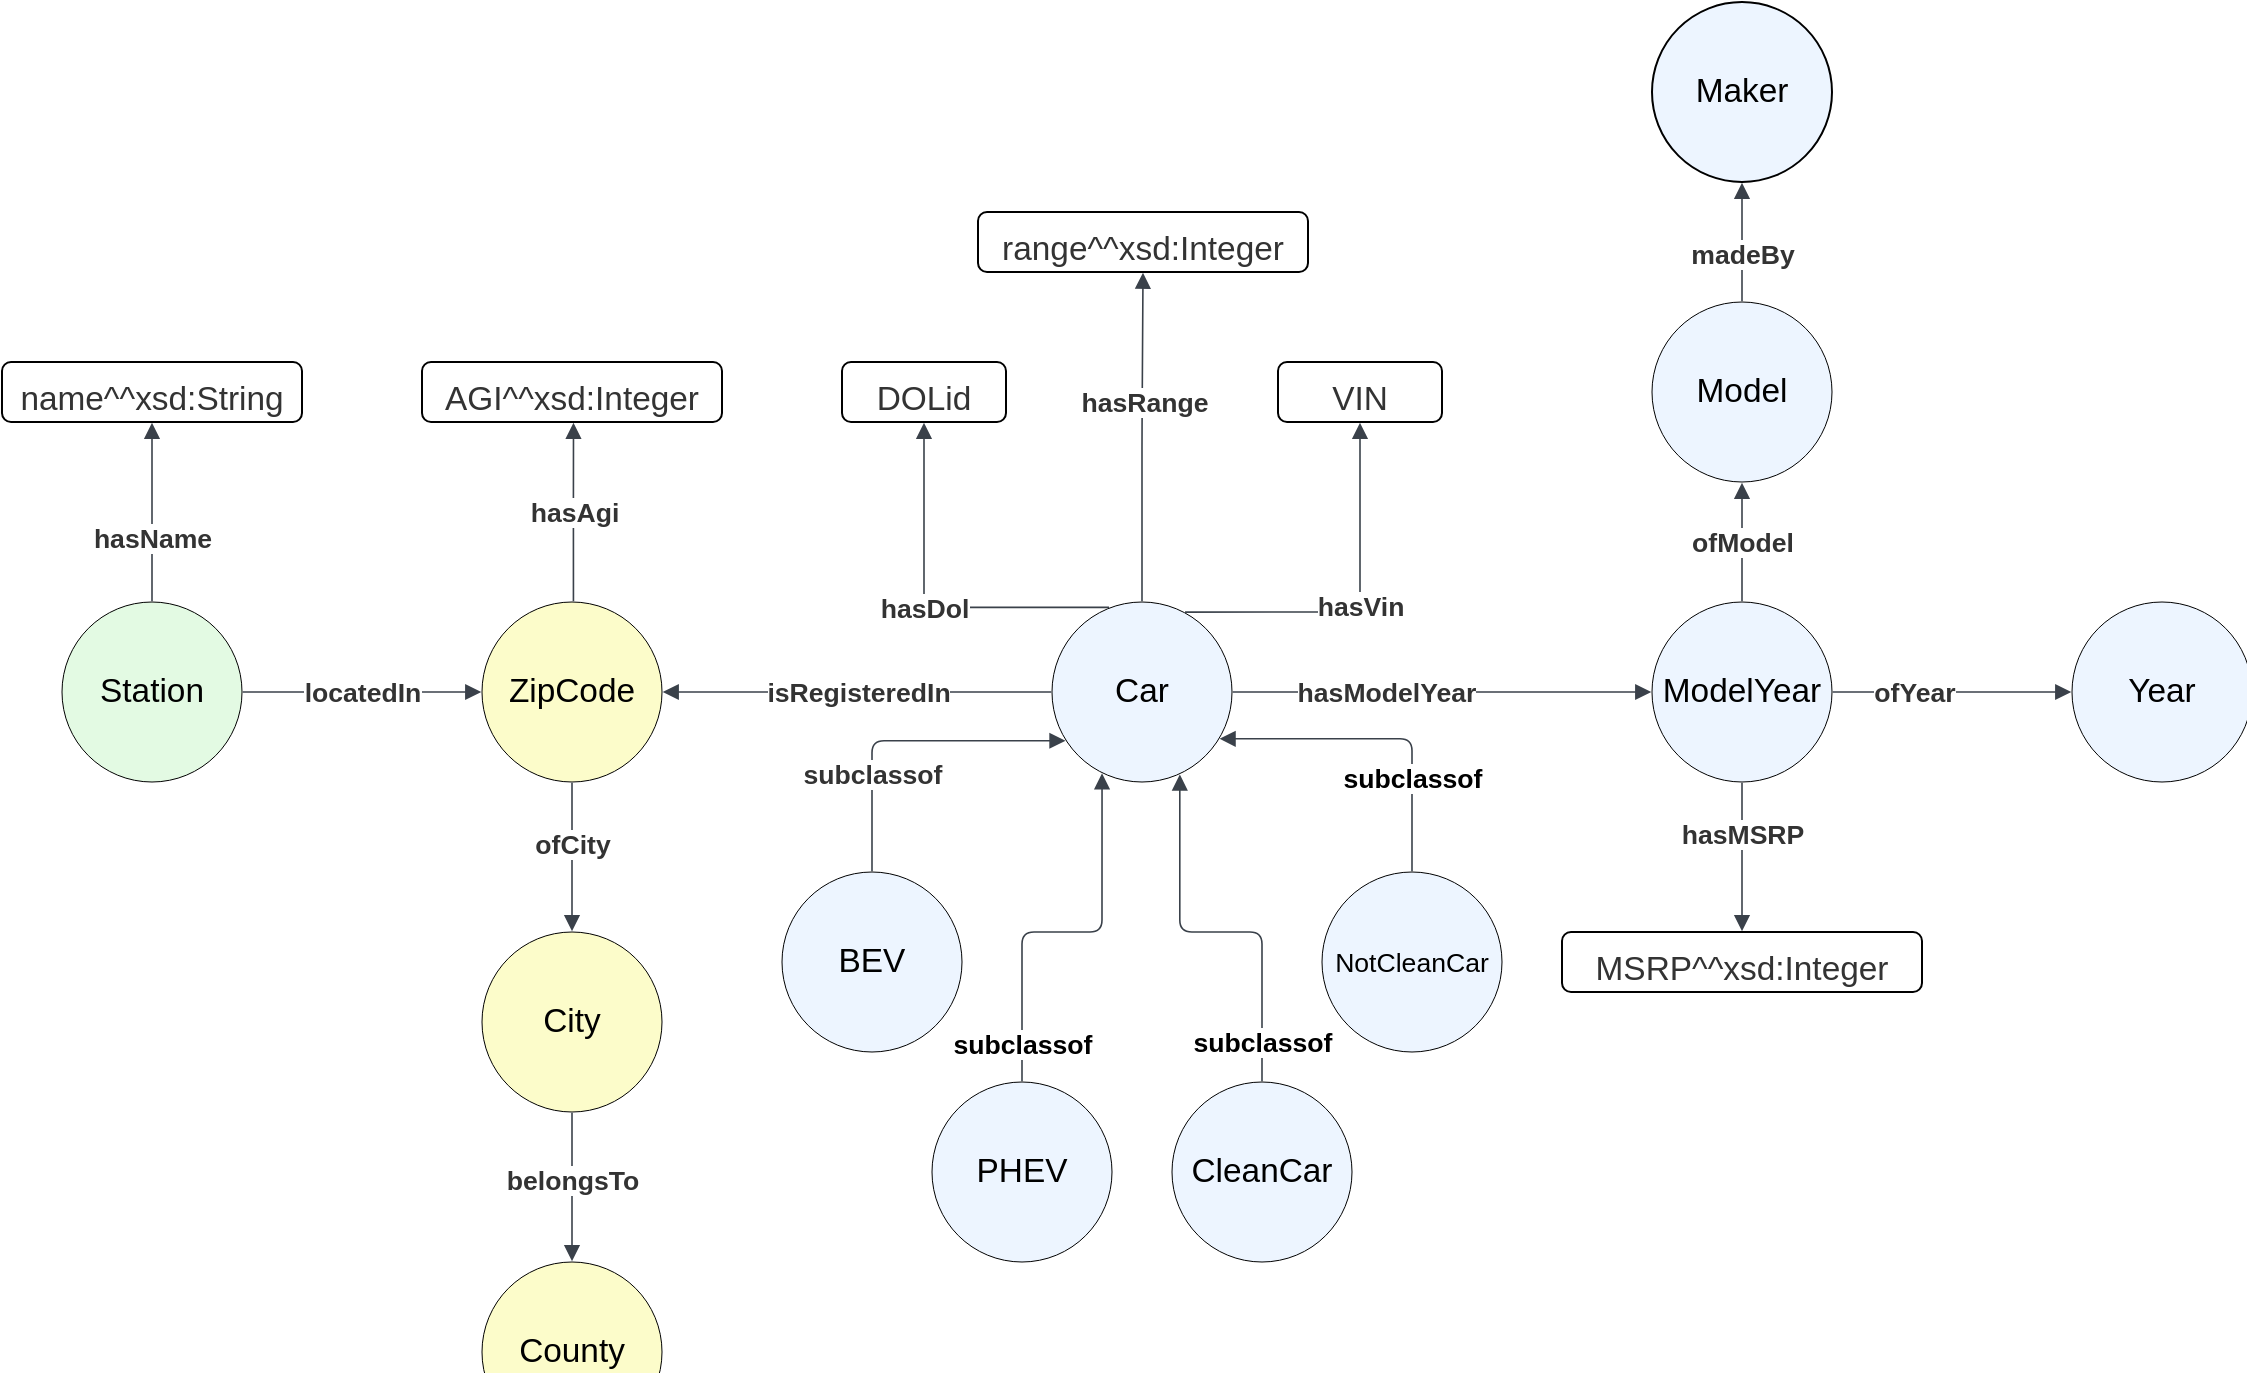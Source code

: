 <mxfile version="22.1.3" type="device">
  <diagram name="Pagina-1" id="6ebKSwHgrZWEVFDDrTTQ">
    <mxGraphModel dx="1489" dy="913" grid="1" gridSize="10" guides="1" tooltips="1" connect="1" arrows="1" fold="1" page="1" pageScale="1" pageWidth="1654" pageHeight="1169" math="0" shadow="0">
      <root>
        <mxCell id="0" />
        <mxCell id="1" parent="0" />
        <mxCell id="R9qcSIOGfT1Ncwx8mGfi-1" value="Car" style="html=1;overflow=block;blockSpacing=1;whiteSpace=wrap;ellipse;fontSize=16.7;spacing=3.8;strokeColor=default;fillOpacity=100;rounded=1;absoluteArcSize=1;arcSize=9;fillColor=#edf5ff;strokeWidth=NaN;lucidId=Os1O2qnXkTLK;" vertex="1" parent="1">
          <mxGeometry x="665" y="470" width="90" height="90" as="geometry" />
        </mxCell>
        <mxCell id="R9qcSIOGfT1Ncwx8mGfi-2" value="" style="html=1;jettySize=18;whiteSpace=wrap;fontSize=13;strokeColor=#3a414a;strokeOpacity=100;strokeWidth=0.8;rounded=1;arcSize=12;edgeStyle=orthogonalEdgeStyle;startArrow=none;endArrow=block;endFill=1;exitX=1.004;exitY=0.5;exitPerimeter=0;entryX=-0.004;entryY=0.5;entryPerimeter=0;lucidId=1s1Ouu4uFood;" edge="1" parent="1" source="R9qcSIOGfT1Ncwx8mGfi-1" target="R9qcSIOGfT1Ncwx8mGfi-4">
          <mxGeometry width="100" height="100" relative="1" as="geometry">
            <Array as="points" />
          </mxGeometry>
        </mxCell>
        <mxCell id="R9qcSIOGfT1Ncwx8mGfi-3" value="hasModelYear" style="text;html=1;resizable=0;labelBackgroundColor=default;align=center;verticalAlign=middle;fontStyle=1;fontColor=#333333;fontSize=13.3;" vertex="1" parent="R9qcSIOGfT1Ncwx8mGfi-2">
          <mxGeometry x="-0.273" relative="1" as="geometry" />
        </mxCell>
        <mxCell id="R9qcSIOGfT1Ncwx8mGfi-4" value="ModelYear" style="html=1;overflow=block;blockSpacing=1;whiteSpace=wrap;ellipse;fontSize=16.7;spacing=3.8;strokeColor=default;fillOpacity=100;rounded=1;absoluteArcSize=1;arcSize=9;fillColor=#edf5ff;strokeWidth=NaN;lucidId=1s1OTW7Ci2Y1;" vertex="1" parent="1">
          <mxGeometry x="965" y="470" width="90" height="90" as="geometry" />
        </mxCell>
        <mxCell id="R9qcSIOGfT1Ncwx8mGfi-5" value="" style="html=1;jettySize=18;whiteSpace=wrap;fontSize=13;strokeColor=#3a414a;strokeOpacity=100;strokeWidth=0.8;rounded=1;arcSize=12;edgeStyle=orthogonalEdgeStyle;startArrow=none;endArrow=block;endFill=1;exitX=1.004;exitY=0.5;exitPerimeter=0;entryX=-0.004;entryY=0.5;entryPerimeter=0;lucidId=it1O_J1TxxnW;" edge="1" parent="1" source="R9qcSIOGfT1Ncwx8mGfi-4" target="R9qcSIOGfT1Ncwx8mGfi-7">
          <mxGeometry width="100" height="100" relative="1" as="geometry">
            <Array as="points" />
          </mxGeometry>
        </mxCell>
        <mxCell id="R9qcSIOGfT1Ncwx8mGfi-6" value="ofYear" style="text;html=1;resizable=0;labelBackgroundColor=default;align=center;verticalAlign=middle;fontStyle=1;fontColor=#333333;fontSize=13.3;" vertex="1" parent="R9qcSIOGfT1Ncwx8mGfi-5">
          <mxGeometry x="-0.324" relative="1" as="geometry" />
        </mxCell>
        <mxCell id="R9qcSIOGfT1Ncwx8mGfi-7" value="Year" style="html=1;overflow=block;blockSpacing=1;whiteSpace=wrap;ellipse;fontSize=16.7;spacing=3.8;strokeColor=default;fillOpacity=100;rounded=1;absoluteArcSize=1;arcSize=9;fillColor=#edf5ff;strokeWidth=NaN;lucidId=it1Or9sRay8V;" vertex="1" parent="1">
          <mxGeometry x="1175" y="470" width="90" height="90" as="geometry" />
        </mxCell>
        <mxCell id="R9qcSIOGfT1Ncwx8mGfi-8" value="" style="html=1;jettySize=18;whiteSpace=wrap;fontSize=13;strokeColor=#3a414a;strokeOpacity=100;strokeWidth=0.8;rounded=1;arcSize=12;edgeStyle=orthogonalEdgeStyle;startArrow=none;endArrow=block;endFill=1;exitX=0.5;exitY=-0.004;exitPerimeter=0;entryX=0.5;entryY=1.004;entryPerimeter=0;lucidId=ot1Ofiux3nKR;" edge="1" parent="1" source="R9qcSIOGfT1Ncwx8mGfi-4" target="R9qcSIOGfT1Ncwx8mGfi-10">
          <mxGeometry width="100" height="100" relative="1" as="geometry">
            <Array as="points" />
          </mxGeometry>
        </mxCell>
        <mxCell id="R9qcSIOGfT1Ncwx8mGfi-9" value="ofModel" style="text;html=1;resizable=0;labelBackgroundColor=default;align=center;verticalAlign=middle;fontStyle=1;fontColor=#333333;fontSize=13.3;" vertex="1" parent="R9qcSIOGfT1Ncwx8mGfi-8">
          <mxGeometry relative="1" as="geometry" />
        </mxCell>
        <mxCell id="R9qcSIOGfT1Ncwx8mGfi-10" value="Model" style="html=1;overflow=block;blockSpacing=1;whiteSpace=wrap;ellipse;fontSize=16.7;spacing=3.8;strokeColor=default;fillOpacity=100;rounded=1;absoluteArcSize=1;arcSize=9;fillColor=#edf5ff;strokeWidth=NaN;lucidId=ot1OwlmNDwQG;" vertex="1" parent="1">
          <mxGeometry x="965" y="320" width="90" height="90" as="geometry" />
        </mxCell>
        <mxCell id="R9qcSIOGfT1Ncwx8mGfi-11" value="" style="html=1;jettySize=18;whiteSpace=wrap;fontSize=13;strokeColor=#3a414a;strokeOpacity=100;strokeWidth=0.8;rounded=1;arcSize=12;edgeStyle=orthogonalEdgeStyle;startArrow=none;endArrow=block;endFill=1;exitX=0.5;exitY=-0.004;exitPerimeter=0;entryX=0.5;entryY=1.004;entryPerimeter=0;lucidId=Ct1O5iaR3bhI;" edge="1" parent="1" source="R9qcSIOGfT1Ncwx8mGfi-10" target="R9qcSIOGfT1Ncwx8mGfi-13">
          <mxGeometry width="100" height="100" relative="1" as="geometry">
            <Array as="points" />
          </mxGeometry>
        </mxCell>
        <mxCell id="R9qcSIOGfT1Ncwx8mGfi-12" value="madeBy" style="text;html=1;resizable=0;labelBackgroundColor=default;align=center;verticalAlign=middle;fontStyle=1;fontColor=#333333;fontSize=13.3;" vertex="1" parent="R9qcSIOGfT1Ncwx8mGfi-11">
          <mxGeometry x="-0.187" relative="1" as="geometry" />
        </mxCell>
        <mxCell id="R9qcSIOGfT1Ncwx8mGfi-13" value="Maker" style="html=1;overflow=block;blockSpacing=1;whiteSpace=wrap;ellipse;fontSize=16.7;spacing=3.8;strokeColor=default;fillOpacity=100;rounded=1;absoluteArcSize=1;arcSize=9;fillColor=#edf5ff;strokeWidth=1;lucidId=Ct1OrBrMs6CW;perimeterSpacing=0;gradientColor=none;" vertex="1" parent="1">
          <mxGeometry x="965" y="170" width="90" height="90" as="geometry" />
        </mxCell>
        <mxCell id="R9qcSIOGfT1Ncwx8mGfi-14" value="" style="html=1;jettySize=18;whiteSpace=wrap;fontSize=13;strokeColor=#3a414a;strokeOpacity=100;strokeWidth=0.8;rounded=1;arcSize=12;edgeStyle=orthogonalEdgeStyle;startArrow=none;endArrow=block;endFill=1;exitX=0.739;exitY=0.056;exitPerimeter=0;entryX=0.5;entryY=1.012;entryPerimeter=0;lucidId=1t1OtkIKNWra;" edge="1" parent="1" source="R9qcSIOGfT1Ncwx8mGfi-1" target="R9qcSIOGfT1Ncwx8mGfi-16">
          <mxGeometry width="100" height="100" relative="1" as="geometry">
            <Array as="points" />
          </mxGeometry>
        </mxCell>
        <mxCell id="R9qcSIOGfT1Ncwx8mGfi-15" value="hasVin" style="text;html=1;resizable=0;labelBackgroundColor=default;align=center;verticalAlign=middle;fontStyle=1;fontColor=#333333;fontSize=13.3;" vertex="1" parent="R9qcSIOGfT1Ncwx8mGfi-14">
          <mxGeometry relative="1" as="geometry" />
        </mxCell>
        <mxCell id="R9qcSIOGfT1Ncwx8mGfi-16" value="VIN" style="html=1;overflow=block;blockSpacing=1;whiteSpace=wrap;fontSize=16.7;spacing=9;strokeColor=default;rounded=1;absoluteArcSize=1;arcSize=9;fillColor=default;strokeWidth=1;lucidId=3t1OEM6T._IZ;fontColor=#333333;verticalAlign=top;horizontal=1;" vertex="1" parent="1">
          <mxGeometry x="778" y="350" width="82" height="30" as="geometry" />
        </mxCell>
        <mxCell id="R9qcSIOGfT1Ncwx8mGfi-17" value="" style="html=1;jettySize=18;whiteSpace=wrap;fontSize=13;strokeColor=#3a414a;strokeOpacity=100;strokeWidth=0.8;rounded=1;arcSize=12;edgeStyle=orthogonalEdgeStyle;startArrow=none;endArrow=block;endFill=1;exitX=0.317;exitY=0.03;exitPerimeter=0;entryX=0.5;entryY=1.012;entryPerimeter=0;lucidId=vu1OIfJoRmDf;" edge="1" parent="1" source="R9qcSIOGfT1Ncwx8mGfi-1" target="R9qcSIOGfT1Ncwx8mGfi-19">
          <mxGeometry width="100" height="100" relative="1" as="geometry">
            <Array as="points" />
          </mxGeometry>
        </mxCell>
        <mxCell id="R9qcSIOGfT1Ncwx8mGfi-18" value="hasDol" style="text;html=1;resizable=0;labelBackgroundColor=default;align=center;verticalAlign=middle;fontStyle=1;fontColor=#333333;fontSize=13.3;" vertex="1" parent="R9qcSIOGfT1Ncwx8mGfi-17">
          <mxGeometry relative="1" as="geometry" />
        </mxCell>
        <mxCell id="R9qcSIOGfT1Ncwx8mGfi-19" value="DOLid" style="html=1;overflow=block;blockSpacing=1;whiteSpace=wrap;fontSize=16.7;spacing=9;strokeColor=default;rounded=1;absoluteArcSize=1;arcSize=9;fillColor=default;strokeWidth=1;lucidId=Au1OJkuKv.Y-;fontColor=#333333;verticalAlign=top;horizontal=1;" vertex="1" parent="1">
          <mxGeometry x="560" y="350" width="82" height="30" as="geometry" />
        </mxCell>
        <mxCell id="R9qcSIOGfT1Ncwx8mGfi-20" value="" style="html=1;jettySize=18;whiteSpace=wrap;fontSize=13;strokeColor=#3a414a;strokeOpacity=100;strokeWidth=0.8;rounded=1;arcSize=12;edgeStyle=orthogonalEdgeStyle;startArrow=none;endArrow=block;endFill=1;exitX=0.5;exitY=-0.004;exitPerimeter=0;entryX=0.5;entryY=1.012;entryPerimeter=0;lucidId=_u1O~x01ch-v;" edge="1" parent="1" source="R9qcSIOGfT1Ncwx8mGfi-1" target="R9qcSIOGfT1Ncwx8mGfi-22">
          <mxGeometry width="100" height="100" relative="1" as="geometry">
            <Array as="points" />
          </mxGeometry>
        </mxCell>
        <mxCell id="R9qcSIOGfT1Ncwx8mGfi-21" value="hasRange" style="text;html=1;resizable=0;labelBackgroundColor=default;align=center;verticalAlign=middle;fontStyle=1;fontColor=#333333;fontSize=13.3;" vertex="1" parent="R9qcSIOGfT1Ncwx8mGfi-20">
          <mxGeometry x="0.216" relative="1" as="geometry" />
        </mxCell>
        <mxCell id="R9qcSIOGfT1Ncwx8mGfi-22" value="range^^xsd:Integer" style="html=1;overflow=block;blockSpacing=1;whiteSpace=wrap;fontSize=16.7;spacing=9;strokeColor=default;rounded=1;absoluteArcSize=1;arcSize=9;fillColor=default;strokeWidth=1;lucidId=.u1OfOf~fiUd;fontColor=#333333;verticalAlign=top;horizontal=1;" vertex="1" parent="1">
          <mxGeometry x="628" y="275" width="165" height="30" as="geometry" />
        </mxCell>
        <mxCell id="R9qcSIOGfT1Ncwx8mGfi-23" value="" style="html=1;jettySize=18;whiteSpace=wrap;fontSize=13;strokeColor=#3a414a;strokeOpacity=100;strokeWidth=0.8;rounded=1;arcSize=12;edgeStyle=orthogonalEdgeStyle;startArrow=none;endArrow=block;endFill=1;exitX=-0.004;exitY=0.5;exitPerimeter=0;entryX=1.004;entryY=0.5;entryPerimeter=0;lucidId=Ew1O.1Jr6tQS;" edge="1" parent="1" source="R9qcSIOGfT1Ncwx8mGfi-1" target="R9qcSIOGfT1Ncwx8mGfi-25">
          <mxGeometry width="100" height="100" relative="1" as="geometry">
            <Array as="points" />
          </mxGeometry>
        </mxCell>
        <mxCell id="R9qcSIOGfT1Ncwx8mGfi-24" value="isRegisteredIn" style="text;html=1;resizable=0;labelBackgroundColor=default;align=center;verticalAlign=middle;fontStyle=1;fontColor=#333333;fontSize=13.3;" vertex="1" parent="R9qcSIOGfT1Ncwx8mGfi-23">
          <mxGeometry relative="1" as="geometry" />
        </mxCell>
        <mxCell id="R9qcSIOGfT1Ncwx8mGfi-25" value="ZipCode" style="html=1;overflow=block;blockSpacing=1;whiteSpace=wrap;ellipse;fontSize=16.7;spacing=3.8;strokeColor=default;fillOpacity=100;rounded=1;absoluteArcSize=1;arcSize=9;fillColor=#fcfcca;strokeWidth=NaN;lucidId=Ew1OWQCflFgT;" vertex="1" parent="1">
          <mxGeometry x="380" y="470" width="90" height="90" as="geometry" />
        </mxCell>
        <mxCell id="R9qcSIOGfT1Ncwx8mGfi-26" value="" style="html=1;jettySize=18;whiteSpace=wrap;fontSize=13;strokeColor=#3a414a;strokeOpacity=100;strokeWidth=0.8;rounded=1;arcSize=12;edgeStyle=orthogonalEdgeStyle;startArrow=none;endArrow=block;endFill=1;exitX=0.5;exitY=1.004;exitPerimeter=0;entryX=0.5;entryY=-0.004;entryPerimeter=0;lucidId=Vw1Oxh8Qyr1-;" edge="1" parent="1" source="R9qcSIOGfT1Ncwx8mGfi-25" target="R9qcSIOGfT1Ncwx8mGfi-28">
          <mxGeometry width="100" height="100" relative="1" as="geometry">
            <Array as="points" />
          </mxGeometry>
        </mxCell>
        <mxCell id="R9qcSIOGfT1Ncwx8mGfi-27" value="ofCity" style="text;html=1;resizable=0;labelBackgroundColor=default;align=center;verticalAlign=middle;fontStyle=1;fontColor=#333333;fontSize=13.3;" vertex="1" parent="R9qcSIOGfT1Ncwx8mGfi-26">
          <mxGeometry x="-0.182" relative="1" as="geometry" />
        </mxCell>
        <mxCell id="R9qcSIOGfT1Ncwx8mGfi-28" value="City" style="html=1;overflow=block;blockSpacing=1;whiteSpace=wrap;ellipse;fontSize=16.7;spacing=3.8;strokeColor=default;fillOpacity=100;rounded=1;absoluteArcSize=1;arcSize=9;fillColor=#fcfcca;strokeWidth=NaN;lucidId=Vw1Oo~C-vCxp;" vertex="1" parent="1">
          <mxGeometry x="380" y="635" width="90" height="90" as="geometry" />
        </mxCell>
        <mxCell id="R9qcSIOGfT1Ncwx8mGfi-29" value="" style="html=1;jettySize=18;whiteSpace=wrap;fontSize=13;strokeColor=#3a414a;strokeOpacity=100;strokeWidth=0.8;rounded=1;arcSize=12;edgeStyle=orthogonalEdgeStyle;startArrow=none;endArrow=block;endFill=1;exitX=0.5;exitY=1.004;exitPerimeter=0;entryX=0.5;entryY=-0.004;entryPerimeter=0;lucidId=-w1O87nsNx36;" edge="1" parent="1" source="R9qcSIOGfT1Ncwx8mGfi-28">
          <mxGeometry width="100" height="100" relative="1" as="geometry">
            <Array as="points" />
            <mxPoint x="425" y="799.64" as="targetPoint" />
          </mxGeometry>
        </mxCell>
        <mxCell id="R9qcSIOGfT1Ncwx8mGfi-30" value="belongsTo" style="text;html=1;resizable=0;labelBackgroundColor=default;align=center;verticalAlign=middle;fontStyle=1;fontColor=#333333;fontSize=13.3;" vertex="1" parent="R9qcSIOGfT1Ncwx8mGfi-29">
          <mxGeometry x="-0.123" relative="1" as="geometry" />
        </mxCell>
        <mxCell id="R9qcSIOGfT1Ncwx8mGfi-31" value="County" style="html=1;overflow=block;blockSpacing=1;whiteSpace=wrap;ellipse;fontSize=16.7;spacing=3.8;strokeColor=default;fillOpacity=100;rounded=1;absoluteArcSize=1;arcSize=9;fillColor=#fcfcca;strokeWidth=NaN;lucidId=-w1OLK29v8BK;" vertex="1" parent="1">
          <mxGeometry x="380" y="800" width="90" height="90" as="geometry" />
        </mxCell>
        <mxCell id="R9qcSIOGfT1Ncwx8mGfi-32" value="Station" style="html=1;overflow=block;blockSpacing=1;whiteSpace=wrap;ellipse;fontSize=16.7;spacing=3.8;strokeColor=default;fillOpacity=100;rounded=1;absoluteArcSize=1;arcSize=9;fillColor=#e3fae3;strokeWidth=NaN;lucidId=rx1O~R7pykx_;" vertex="1" parent="1">
          <mxGeometry x="170" y="470" width="90" height="90" as="geometry" />
        </mxCell>
        <mxCell id="R9qcSIOGfT1Ncwx8mGfi-33" value="" style="html=1;jettySize=18;whiteSpace=wrap;fontSize=13;strokeColor=#3a414a;strokeOpacity=100;strokeWidth=0.8;rounded=1;arcSize=12;edgeStyle=orthogonalEdgeStyle;startArrow=none;endArrow=block;endFill=1;exitX=1.004;exitY=0.5;exitPerimeter=0;entryX=-0.004;entryY=0.5;entryPerimeter=0;lucidId=Dx1OYmT3YGP5;" edge="1" parent="1" source="R9qcSIOGfT1Ncwx8mGfi-32" target="R9qcSIOGfT1Ncwx8mGfi-25">
          <mxGeometry width="100" height="100" relative="1" as="geometry">
            <Array as="points" />
          </mxGeometry>
        </mxCell>
        <mxCell id="R9qcSIOGfT1Ncwx8mGfi-34" value="locatedIn" style="text;html=1;resizable=0;labelBackgroundColor=default;align=center;verticalAlign=middle;fontStyle=1;fontColor=#333333;fontSize=13.3;" vertex="1" parent="R9qcSIOGfT1Ncwx8mGfi-33">
          <mxGeometry relative="1" as="geometry" />
        </mxCell>
        <mxCell id="R9qcSIOGfT1Ncwx8mGfi-35" value="" style="html=1;jettySize=18;whiteSpace=wrap;fontSize=13;strokeColor=#3a414a;strokeOpacity=100;strokeWidth=0.8;rounded=1;arcSize=12;edgeStyle=orthogonalEdgeStyle;startArrow=none;endArrow=block;endFill=1;exitX=0.508;exitY=-0.004;exitPerimeter=0;entryX=0.505;entryY=1.012;entryPerimeter=0;lucidId=Wx1O5GCra6RN;" edge="1" parent="1" source="R9qcSIOGfT1Ncwx8mGfi-25" target="R9qcSIOGfT1Ncwx8mGfi-37">
          <mxGeometry width="100" height="100" relative="1" as="geometry">
            <Array as="points" />
          </mxGeometry>
        </mxCell>
        <mxCell id="R9qcSIOGfT1Ncwx8mGfi-36" value="hasAgi" style="text;html=1;resizable=0;labelBackgroundColor=default;align=center;verticalAlign=middle;fontStyle=1;fontColor=#333333;fontSize=13.3;" vertex="1" parent="R9qcSIOGfT1Ncwx8mGfi-35">
          <mxGeometry relative="1" as="geometry" />
        </mxCell>
        <mxCell id="R9qcSIOGfT1Ncwx8mGfi-37" value="AGI^^xsd:Integer" style="html=1;overflow=block;blockSpacing=1;whiteSpace=wrap;fontSize=16.7;spacing=9;strokeColor=default;rounded=1;absoluteArcSize=1;arcSize=9;fillColor=default;strokeWidth=1;lucidId=Xx1OfmO..szG;fontColor=#333333;verticalAlign=top;horizontal=1;" vertex="1" parent="1">
          <mxGeometry x="350" y="350" width="150" height="30" as="geometry" />
        </mxCell>
        <mxCell id="R9qcSIOGfT1Ncwx8mGfi-38" value="" style="html=1;jettySize=18;whiteSpace=wrap;fontSize=13;strokeColor=#3a414a;strokeOpacity=100;strokeWidth=0.8;rounded=1;arcSize=12;edgeStyle=orthogonalEdgeStyle;startArrow=none;endArrow=block;endFill=1;exitX=0.5;exitY=1.004;exitPerimeter=0;entryX=0.5;entryY=-0.012;entryPerimeter=0;lucidId=6B1OSi53PP30;" edge="1" parent="1" source="R9qcSIOGfT1Ncwx8mGfi-4" target="R9qcSIOGfT1Ncwx8mGfi-40">
          <mxGeometry width="100" height="100" relative="1" as="geometry">
            <Array as="points" />
          </mxGeometry>
        </mxCell>
        <mxCell id="R9qcSIOGfT1Ncwx8mGfi-39" value="hasMSRP" style="text;html=1;resizable=0;labelBackgroundColor=default;align=center;verticalAlign=middle;fontStyle=1;fontColor=#333333;fontSize=13.3;" vertex="1" parent="R9qcSIOGfT1Ncwx8mGfi-38">
          <mxGeometry x="-0.315" relative="1" as="geometry" />
        </mxCell>
        <mxCell id="R9qcSIOGfT1Ncwx8mGfi-40" value="MSRP^^xsd:Integer" style="html=1;overflow=block;blockSpacing=1;whiteSpace=wrap;fontSize=16.7;spacing=9;strokeColor=default;rounded=1;absoluteArcSize=1;arcSize=9;fillColor=default;strokeWidth=1;lucidId=7B1Od-MZ6ZxI;fontColor=#333333;verticalAlign=top;horizontal=1;" vertex="1" parent="1">
          <mxGeometry x="920" y="635" width="180" height="30" as="geometry" />
        </mxCell>
        <mxCell id="R9qcSIOGfT1Ncwx8mGfi-41" value="" style="html=1;jettySize=18;whiteSpace=wrap;fontSize=13;strokeColor=#3a414a;strokeOpacity=100;strokeWidth=0.8;rounded=1;arcSize=12;edgeStyle=orthogonalEdgeStyle;startArrow=none;endArrow=block;endFill=1;exitX=0.5;exitY=-0.004;exitPerimeter=0;entryX=0.5;entryY=1.012;entryPerimeter=0;lucidId=RF1OCfXK_F4R;" edge="1" parent="1" source="R9qcSIOGfT1Ncwx8mGfi-32" target="R9qcSIOGfT1Ncwx8mGfi-43">
          <mxGeometry width="100" height="100" relative="1" as="geometry">
            <Array as="points" />
          </mxGeometry>
        </mxCell>
        <mxCell id="R9qcSIOGfT1Ncwx8mGfi-42" value="hasName" style="text;html=1;resizable=0;labelBackgroundColor=default;align=center;verticalAlign=middle;fontStyle=1;fontColor=#333333;fontSize=13.3;" vertex="1" parent="R9qcSIOGfT1Ncwx8mGfi-41">
          <mxGeometry x="-0.296" relative="1" as="geometry" />
        </mxCell>
        <mxCell id="R9qcSIOGfT1Ncwx8mGfi-43" value="name^^xsd:String" style="html=1;overflow=block;blockSpacing=1;whiteSpace=wrap;fontSize=16.7;spacing=9;rounded=1;absoluteArcSize=1;arcSize=9;strokeWidth=1;lucidId=SF1OhaQ1grFW;fillColor=default;fontColor=#333333;strokeColor=default;verticalAlign=top;horizontal=1;" vertex="1" parent="1">
          <mxGeometry x="140" y="350" width="150" height="30" as="geometry" />
        </mxCell>
        <mxCell id="R9qcSIOGfT1Ncwx8mGfi-44" value="" style="html=1;jettySize=18;whiteSpace=wrap;fontSize=13;strokeColor=#3a414a;strokeOpacity=100;strokeWidth=0.8;rounded=1;arcSize=12;edgeStyle=orthogonalEdgeStyle;startArrow=block;startFill=1;endArrow=none;exitX=0.075;exitY=0.771;exitPerimeter=0;entryX=0.5;entryY=-0.004;entryPerimeter=0;lucidId=eI1O_Iygyy8d;" edge="1" parent="1" source="R9qcSIOGfT1Ncwx8mGfi-1" target="R9qcSIOGfT1Ncwx8mGfi-46">
          <mxGeometry width="100" height="100" relative="1" as="geometry">
            <Array as="points" />
          </mxGeometry>
        </mxCell>
        <mxCell id="R9qcSIOGfT1Ncwx8mGfi-45" value="subclassof" style="text;html=1;resizable=0;labelBackgroundColor=default;align=center;verticalAlign=middle;fontStyle=1;fontColor=#333333;fontSize=13.3;" vertex="1" parent="R9qcSIOGfT1Ncwx8mGfi-44">
          <mxGeometry x="0.401" relative="1" as="geometry" />
        </mxCell>
        <mxCell id="R9qcSIOGfT1Ncwx8mGfi-46" value="BEV" style="html=1;overflow=block;blockSpacing=1;whiteSpace=wrap;ellipse;fontSize=16.7;spacing=3.8;strokeColor=default;fillOpacity=100;rounded=1;absoluteArcSize=1;arcSize=9;fillColor=#edf5ff;strokeWidth=NaN;lucidId=eI1O9qz4zxc3;" vertex="1" parent="1">
          <mxGeometry x="530" y="605" width="90" height="90" as="geometry" />
        </mxCell>
        <mxCell id="R9qcSIOGfT1Ncwx8mGfi-47" value="" style="html=1;jettySize=18;whiteSpace=wrap;fontSize=13;strokeColor=#3a414a;strokeOpacity=100;strokeWidth=0.8;rounded=1;arcSize=12;edgeStyle=orthogonalEdgeStyle;startArrow=block;startFill=1;endArrow=none;exitX=0.278;exitY=0.952;exitPerimeter=0;entryX=0.5;entryY=-0.004;entryPerimeter=0;lucidId=NI1OuKBxsP~g;" edge="1" parent="1" source="R9qcSIOGfT1Ncwx8mGfi-1" target="R9qcSIOGfT1Ncwx8mGfi-49">
          <mxGeometry width="100" height="100" relative="1" as="geometry">
            <Array as="points" />
          </mxGeometry>
        </mxCell>
        <mxCell id="R9qcSIOGfT1Ncwx8mGfi-48" value="subclassof" style="text;html=1;resizable=0;labelBackgroundColor=default;align=center;verticalAlign=middle;fontStyle=1;fontSize=13.3;" vertex="1" parent="R9qcSIOGfT1Ncwx8mGfi-47">
          <mxGeometry x="0.807" relative="1" as="geometry" />
        </mxCell>
        <mxCell id="R9qcSIOGfT1Ncwx8mGfi-49" value="PHEV" style="html=1;overflow=block;blockSpacing=1;whiteSpace=wrap;ellipse;fontSize=16.7;spacing=3.8;strokeColor=default;fillOpacity=100;rounded=1;absoluteArcSize=1;arcSize=9;fillColor=#edf5ff;strokeWidth=NaN;lucidId=NI1OlC09T_vV;" vertex="1" parent="1">
          <mxGeometry x="605" y="710" width="90" height="90" as="geometry" />
        </mxCell>
        <mxCell id="R9qcSIOGfT1Ncwx8mGfi-50" value="" style="html=1;jettySize=18;whiteSpace=wrap;fontSize=13;strokeColor=#3a414a;strokeOpacity=100;strokeWidth=0.8;rounded=1;arcSize=12;edgeStyle=orthogonalEdgeStyle;startArrow=block;startFill=1;endArrow=none;exitX=0.71;exitY=0.958;exitPerimeter=0;entryX=0.5;entryY=-0.004;entryPerimeter=0;lucidId=6I1O4U0I6-T0;" edge="1" parent="1" source="R9qcSIOGfT1Ncwx8mGfi-1" target="R9qcSIOGfT1Ncwx8mGfi-52">
          <mxGeometry width="100" height="100" relative="1" as="geometry">
            <Array as="points" />
          </mxGeometry>
        </mxCell>
        <mxCell id="R9qcSIOGfT1Ncwx8mGfi-51" value="subclassof" style="text;html=1;resizable=0;labelBackgroundColor=default;align=center;verticalAlign=middle;fontStyle=1;fontSize=13.3;" vertex="1" parent="R9qcSIOGfT1Ncwx8mGfi-50">
          <mxGeometry x="0.794" relative="1" as="geometry" />
        </mxCell>
        <mxCell id="R9qcSIOGfT1Ncwx8mGfi-52" value="CleanCar" style="html=1;overflow=block;blockSpacing=1;whiteSpace=wrap;ellipse;fontSize=16.7;spacing=3.8;strokeColor=default;fillOpacity=100;rounded=1;absoluteArcSize=1;arcSize=9;fillColor=#edf5ff;strokeWidth=NaN;lucidId=6I1OSQpG-oj7;" vertex="1" parent="1">
          <mxGeometry x="725" y="710" width="90" height="90" as="geometry" />
        </mxCell>
        <mxCell id="R9qcSIOGfT1Ncwx8mGfi-53" value="" style="html=1;jettySize=18;whiteSpace=wrap;fontSize=13;strokeColor=#3a414a;strokeOpacity=100;strokeWidth=0.8;rounded=1;arcSize=12;edgeStyle=orthogonalEdgeStyle;startArrow=block;startFill=1;endArrow=none;exitX=0.931;exitY=0.76;exitPerimeter=0;entryX=0.5;entryY=-0.004;entryPerimeter=0;lucidId=bJ1O8Z8VCAd9;" edge="1" parent="1" source="R9qcSIOGfT1Ncwx8mGfi-1" target="R9qcSIOGfT1Ncwx8mGfi-55">
          <mxGeometry width="100" height="100" relative="1" as="geometry">
            <Array as="points" />
          </mxGeometry>
        </mxCell>
        <mxCell id="R9qcSIOGfT1Ncwx8mGfi-54" value="subclassof" style="text;html=1;resizable=0;labelBackgroundColor=default;align=center;verticalAlign=middle;fontStyle=1;fontSize=13.3;" vertex="1" parent="R9qcSIOGfT1Ncwx8mGfi-53">
          <mxGeometry x="0.421" relative="1" as="geometry" />
        </mxCell>
        <mxCell id="R9qcSIOGfT1Ncwx8mGfi-55" value="NotCleanCar" style="html=1;overflow=block;blockSpacing=1;whiteSpace=wrap;ellipse;fontSize=13.3;spacing=3.8;strokeColor=default;fillOpacity=100;rounded=1;absoluteArcSize=1;arcSize=9;fillColor=#edf5ff;strokeWidth=NaN;lucidId=bJ1OlrKJahhv;" vertex="1" parent="1">
          <mxGeometry x="800" y="605" width="90" height="90" as="geometry" />
        </mxCell>
      </root>
    </mxGraphModel>
  </diagram>
</mxfile>
